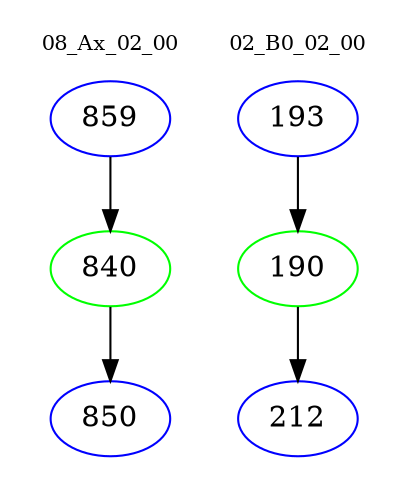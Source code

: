digraph{
subgraph cluster_0 {
color = white
label = "08_Ax_02_00";
fontsize=10;
T0_859 [label="859", color="blue"]
T0_859 -> T0_840 [color="black"]
T0_840 [label="840", color="green"]
T0_840 -> T0_850 [color="black"]
T0_850 [label="850", color="blue"]
}
subgraph cluster_1 {
color = white
label = "02_B0_02_00";
fontsize=10;
T1_193 [label="193", color="blue"]
T1_193 -> T1_190 [color="black"]
T1_190 [label="190", color="green"]
T1_190 -> T1_212 [color="black"]
T1_212 [label="212", color="blue"]
}
}
